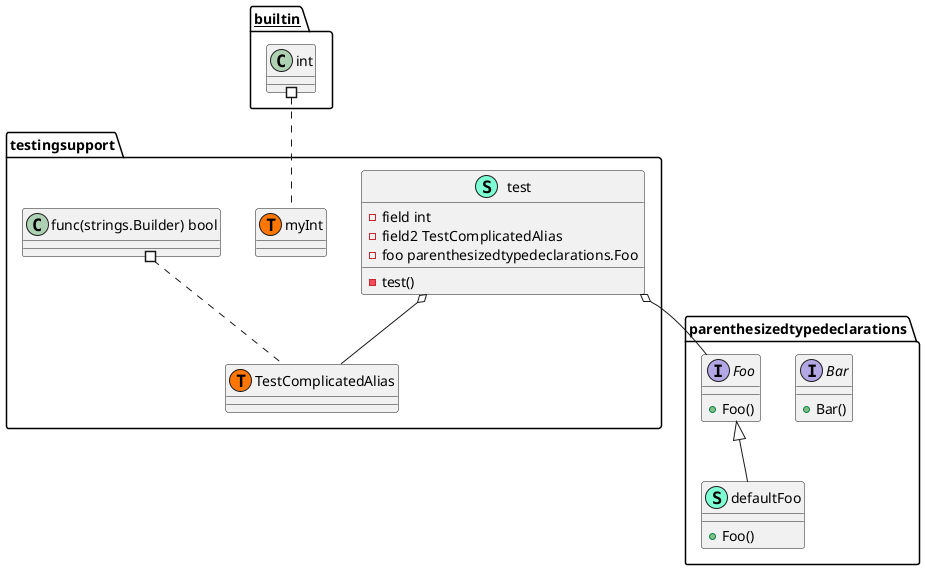 @startuml
namespace parenthesizedtypedeclarations {
    interface Bar  {
        + Bar()

    }
    interface Foo  {
        + Foo()

    }
    class defaultFoo << (S,Aquamarine) >> {
    }
    class parenthesizedtypedeclarations.defaultFoo << (S,Aquamarine) >> {
        + Foo()

    }
}

"parenthesizedtypedeclarations.Foo" <|-- "parenthesizedtypedeclarations.defaultFoo"


namespace testingsupport {
    class test << (S,Aquamarine) >> {
        - field int
        - field2 TestComplicatedAlias
        - foo parenthesizedtypedeclarations.Foo

        - test()

    }
    class testingsupport.TestComplicatedAlias << (T, #FF7700) >>  {
    }
    class testingsupport.myInt << (T, #FF7700) >>  {
    }
    class "func(strings.Builder) bool" as funcstringsBuilderbool {
        'This class was created so that we can correctly have an alias pointing to this name. Since it contains dots that can break namespaces
    }
}


"testingsupport.test" o-- "parenthesizedtypedeclarations.Foo"
"testingsupport.test" o-- "testingsupport.TestComplicatedAlias"

"__builtin__.int" #.. "testingsupport.myInt"
"testingsupport.funcstringsBuilderbool" #.. "testingsupport.TestComplicatedAlias"
@enduml

